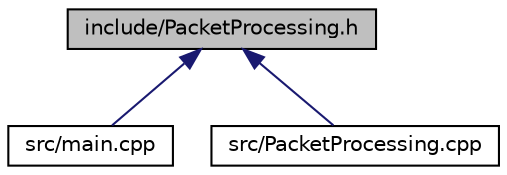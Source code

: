 digraph "include/PacketProcessing.h"
{
 // LATEX_PDF_SIZE
  edge [fontname="Helvetica",fontsize="10",labelfontname="Helvetica",labelfontsize="10"];
  node [fontname="Helvetica",fontsize="10",shape=record];
  Node1 [label="include/PacketProcessing.h",height=0.2,width=0.4,color="black", fillcolor="grey75", style="filled", fontcolor="black",tooltip="This file contains the declarations of the free functions to process an incoming pcap packet."];
  Node1 -> Node2 [dir="back",color="midnightblue",fontsize="10",style="solid",fontname="Helvetica"];
  Node2 [label="src/main.cpp",height=0.2,width=0.4,color="black", fillcolor="white", style="filled",URL="$main_8cpp.html",tooltip="The driver code to fire up a PcapPacketQueueWriter to fill PcapPacketQueue and fire up some threads t..."];
  Node1 -> Node3 [dir="back",color="midnightblue",fontsize="10",style="solid",fontname="Helvetica"];
  Node3 [label="src/PacketProcessing.cpp",height=0.2,width=0.4,color="black", fillcolor="white", style="filled",URL="$_packet_processing_8cpp.html",tooltip="This file contains the implementations of the free functions declared in PacketProcessing...."];
}
